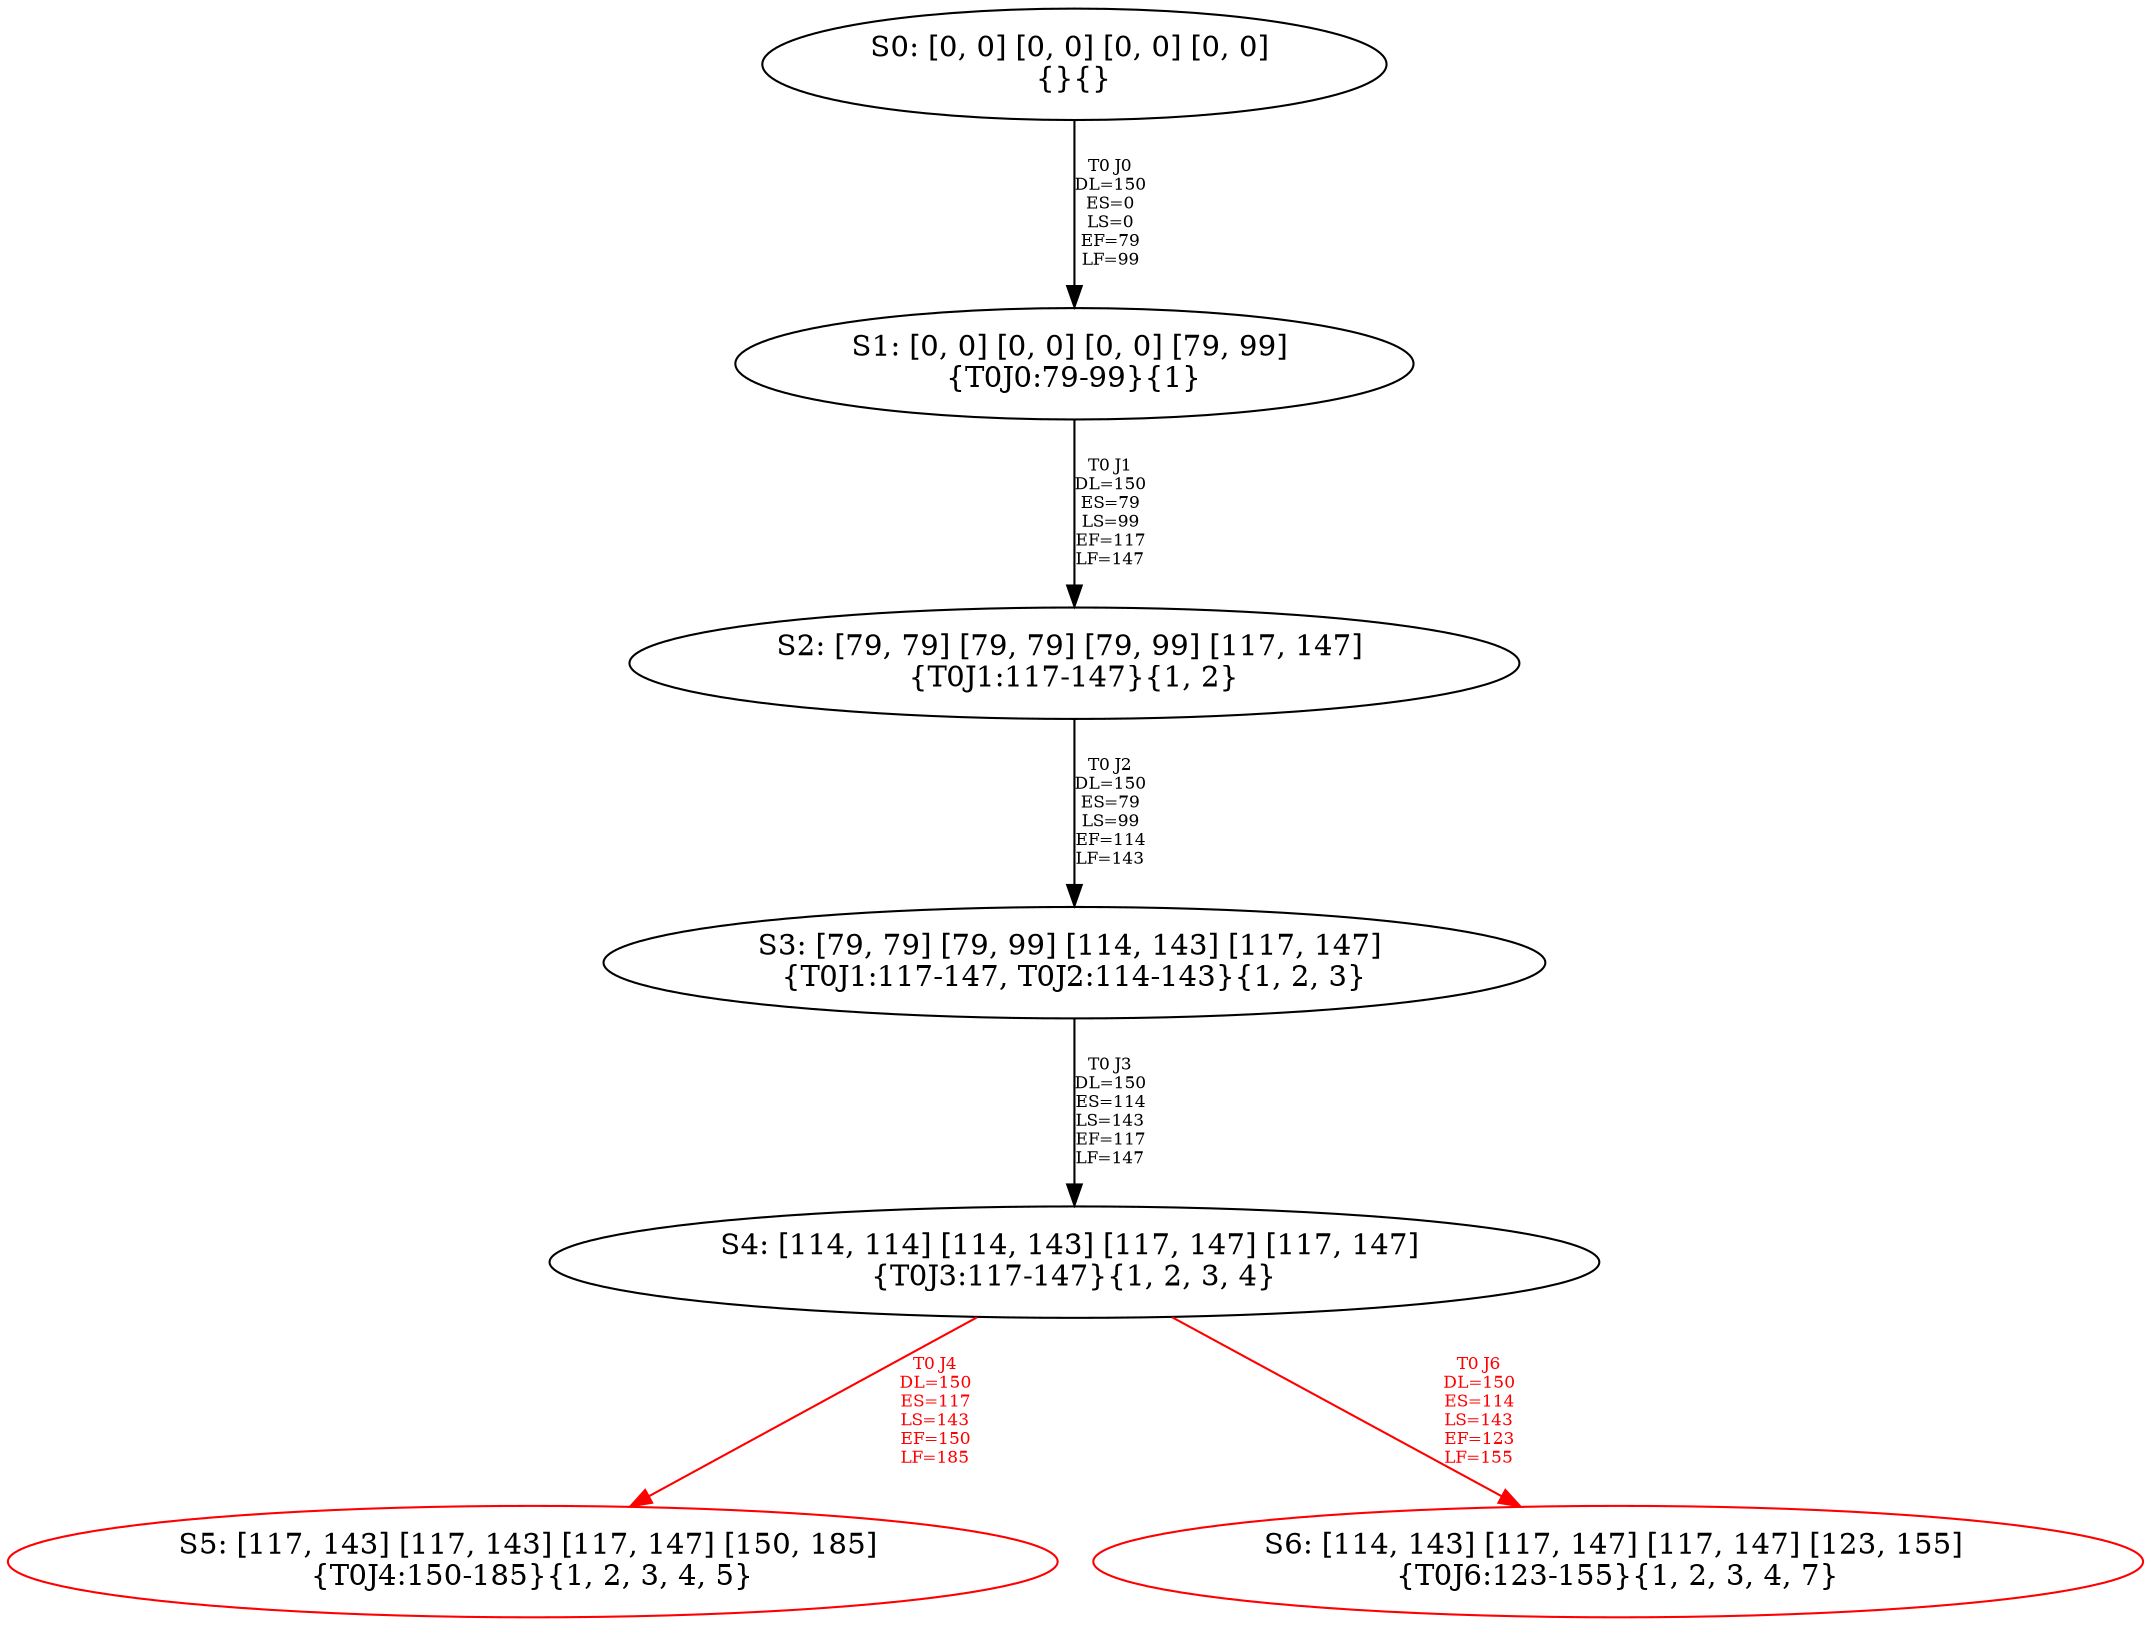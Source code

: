 digraph {
	S0[label="S0: [0, 0] [0, 0] [0, 0] [0, 0] \n{}{}"];
	S1[label="S1: [0, 0] [0, 0] [0, 0] [79, 99] \n{T0J0:79-99}{1}"];
	S2[label="S2: [79, 79] [79, 79] [79, 99] [117, 147] \n{T0J1:117-147}{1, 2}"];
	S3[label="S3: [79, 79] [79, 99] [114, 143] [117, 147] \n{T0J1:117-147, T0J2:114-143}{1, 2, 3}"];
	S4[label="S4: [114, 114] [114, 143] [117, 147] [117, 147] \n{T0J3:117-147}{1, 2, 3, 4}"];
	S5[label="S5: [117, 143] [117, 143] [117, 147] [150, 185] \n{T0J4:150-185}{1, 2, 3, 4, 5}"];
	S6[label="S6: [114, 143] [117, 147] [117, 147] [123, 155] \n{T0J6:123-155}{1, 2, 3, 4, 7}"];
	S0 -> S1[label="T0 J0\nDL=150\nES=0\nLS=0\nEF=79\nLF=99",fontsize=8];
	S1 -> S2[label="T0 J1\nDL=150\nES=79\nLS=99\nEF=117\nLF=147",fontsize=8];
	S2 -> S3[label="T0 J2\nDL=150\nES=79\nLS=99\nEF=114\nLF=143",fontsize=8];
	S3 -> S4[label="T0 J3\nDL=150\nES=114\nLS=143\nEF=117\nLF=147",fontsize=8];
	S4 -> S5[label="T0 J4\nDL=150\nES=117\nLS=143\nEF=150\nLF=185",color=Red,fontcolor=Red,fontsize=8];
S5[color=Red];
	S4 -> S6[label="T0 J6\nDL=150\nES=114\nLS=143\nEF=123\nLF=155",color=Red,fontcolor=Red,fontsize=8];
S6[color=Red];
}
